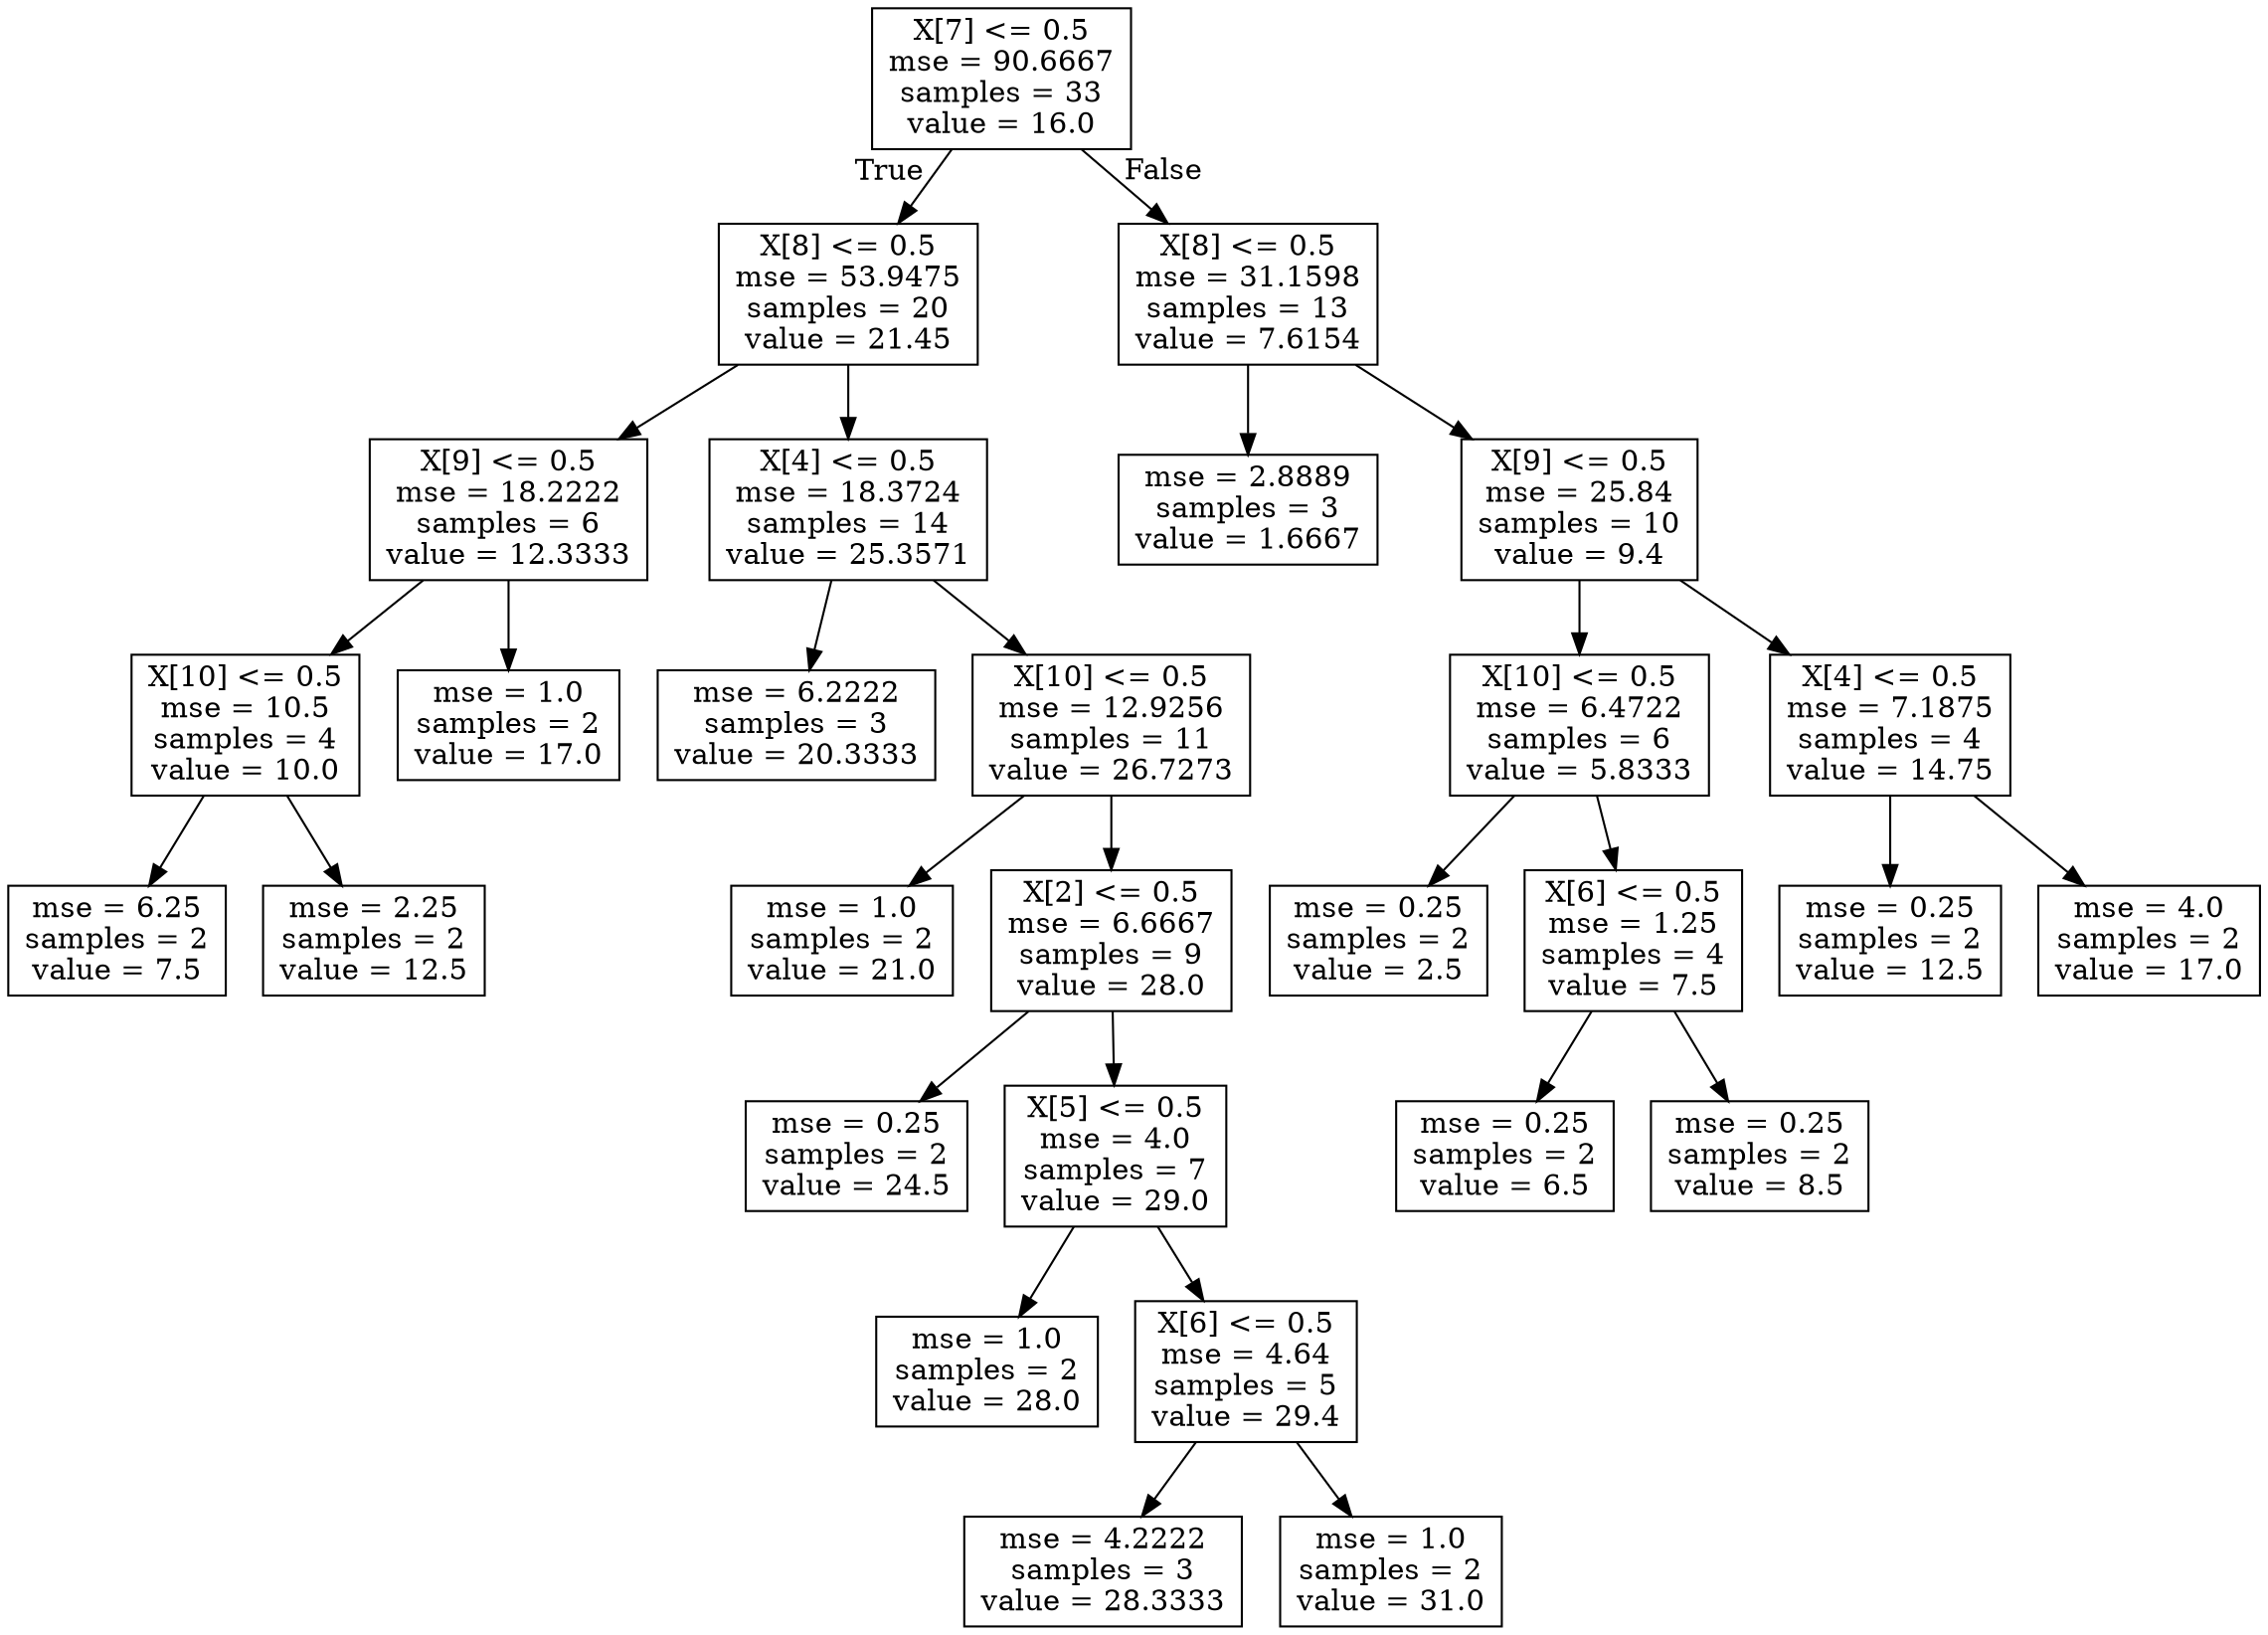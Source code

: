 digraph Tree {
node [shape=box] ;
0 [label="X[7] <= 0.5\nmse = 90.6667\nsamples = 33\nvalue = 16.0"] ;
1 [label="X[8] <= 0.5\nmse = 53.9475\nsamples = 20\nvalue = 21.45"] ;
0 -> 1 [labeldistance=2.5, labelangle=45, headlabel="True"] ;
2 [label="X[9] <= 0.5\nmse = 18.2222\nsamples = 6\nvalue = 12.3333"] ;
1 -> 2 ;
3 [label="X[10] <= 0.5\nmse = 10.5\nsamples = 4\nvalue = 10.0"] ;
2 -> 3 ;
4 [label="mse = 6.25\nsamples = 2\nvalue = 7.5"] ;
3 -> 4 ;
5 [label="mse = 2.25\nsamples = 2\nvalue = 12.5"] ;
3 -> 5 ;
6 [label="mse = 1.0\nsamples = 2\nvalue = 17.0"] ;
2 -> 6 ;
7 [label="X[4] <= 0.5\nmse = 18.3724\nsamples = 14\nvalue = 25.3571"] ;
1 -> 7 ;
8 [label="mse = 6.2222\nsamples = 3\nvalue = 20.3333"] ;
7 -> 8 ;
9 [label="X[10] <= 0.5\nmse = 12.9256\nsamples = 11\nvalue = 26.7273"] ;
7 -> 9 ;
10 [label="mse = 1.0\nsamples = 2\nvalue = 21.0"] ;
9 -> 10 ;
11 [label="X[2] <= 0.5\nmse = 6.6667\nsamples = 9\nvalue = 28.0"] ;
9 -> 11 ;
12 [label="mse = 0.25\nsamples = 2\nvalue = 24.5"] ;
11 -> 12 ;
13 [label="X[5] <= 0.5\nmse = 4.0\nsamples = 7\nvalue = 29.0"] ;
11 -> 13 ;
14 [label="mse = 1.0\nsamples = 2\nvalue = 28.0"] ;
13 -> 14 ;
15 [label="X[6] <= 0.5\nmse = 4.64\nsamples = 5\nvalue = 29.4"] ;
13 -> 15 ;
16 [label="mse = 4.2222\nsamples = 3\nvalue = 28.3333"] ;
15 -> 16 ;
17 [label="mse = 1.0\nsamples = 2\nvalue = 31.0"] ;
15 -> 17 ;
18 [label="X[8] <= 0.5\nmse = 31.1598\nsamples = 13\nvalue = 7.6154"] ;
0 -> 18 [labeldistance=2.5, labelangle=-45, headlabel="False"] ;
19 [label="mse = 2.8889\nsamples = 3\nvalue = 1.6667"] ;
18 -> 19 ;
20 [label="X[9] <= 0.5\nmse = 25.84\nsamples = 10\nvalue = 9.4"] ;
18 -> 20 ;
21 [label="X[10] <= 0.5\nmse = 6.4722\nsamples = 6\nvalue = 5.8333"] ;
20 -> 21 ;
22 [label="mse = 0.25\nsamples = 2\nvalue = 2.5"] ;
21 -> 22 ;
23 [label="X[6] <= 0.5\nmse = 1.25\nsamples = 4\nvalue = 7.5"] ;
21 -> 23 ;
24 [label="mse = 0.25\nsamples = 2\nvalue = 6.5"] ;
23 -> 24 ;
25 [label="mse = 0.25\nsamples = 2\nvalue = 8.5"] ;
23 -> 25 ;
26 [label="X[4] <= 0.5\nmse = 7.1875\nsamples = 4\nvalue = 14.75"] ;
20 -> 26 ;
27 [label="mse = 0.25\nsamples = 2\nvalue = 12.5"] ;
26 -> 27 ;
28 [label="mse = 4.0\nsamples = 2\nvalue = 17.0"] ;
26 -> 28 ;
}
